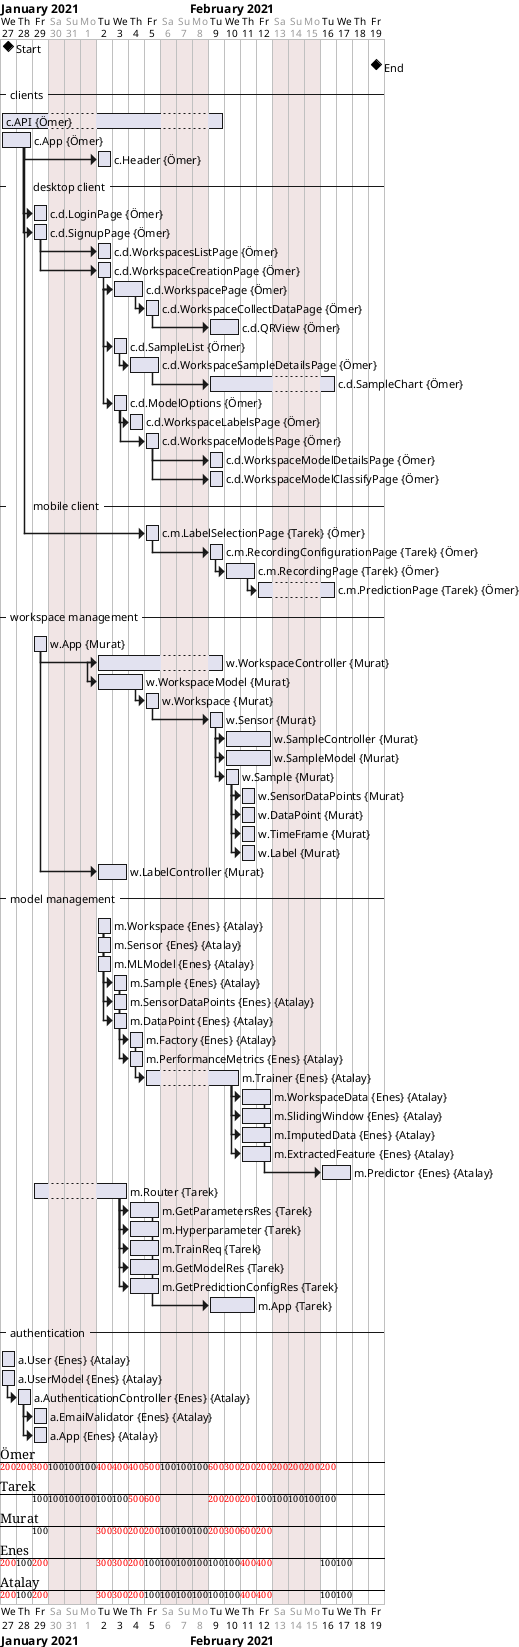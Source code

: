 @startgantt
Project starts 2021-01-27
saturday are closed
sunday are closed
monday are closed
' and ends 2021-02-19
[Start] happens 2021-01-27
[End] happens 2021-02-19
-- clients --
[c.API] on {Ömer} lasts 2 week
[c.App] on {Ömer} lasts 2 days
[c.Header] on {Ömer} starts 4 day after [c.App]'s end and lasts 1 day
-- \tdesktop client --
[c.d.LoginPage] on {Ömer} starts at [c.App]'s end and lasts 1 day
[c.d.SignupPage] on {Ömer} starts at [c.App]'s end and lasts 1 day
[c.d.WorkspacesListPage] on {Ömer} starts at [c.d.SignupPage]'s end and lasts 1 day
[c.d.WorkspaceCreationPage] on {Ömer} starts at [c.d.SignupPage]'s end and lasts 1 days
[c.d.WorkspacePage] on {Ömer} starts at [c.d.WorkspaceCreationPage]'s end and lasts 2 day
[c.d.WorkspaceCollectDataPage] on {Ömer} starts at [c.d.WorkspacePage]'s end and lasts 1 day
[c.d.QRView] on {Ömer} starts at [c.d.WorkspaceCollectDataPage]'s end and lasts 2 days
[c.d.SampleList] on {Ömer} starts at [c.d.WorkspacePage]'s start and lasts 1 day
[c.d.WorkspaceSampleDetailsPage] on {Ömer} starts at [c.d.SampleList]'s end and lasts 2 days
[c.d.SampleChart] on {Ömer} starts 2 days after [c.d.WorkspaceSampleDetailsPage]'s end and lasts 5 days
[c.d.ModelOptions] on {Ömer} starts at [c.d.WorkspacePage]'s start and lasts 1 day
[c.d.WorkspaceLabelsPage] on {Ömer} starts at [c.d.ModelOptions]'s end and lasts 1 day
[c.d.WorkspaceModelsPage] on {Ömer} starts 1 day after [c.d.ModelOptions]'s end and lasts 1 day
[c.d.WorkspaceModelDetailsPage] on {Ömer} starts at [c.d.WorkspaceModelsPage]'s end and lasts 1 day
[c.d.WorkspaceModelClassifyPage] on {Ömer} starts at [c.d.WorkspaceModelsPage]'s end and lasts 1 day
-- \tmobile client --
[c.m.LabelSelectionPage] on {Tarek} {Ömer} starts 7 days after [c.App]'s end and lasts 1 day
[c.m.RecordingConfigurationPage] on {Tarek} {Ömer} starts at [c.m.LabelSelectionPage]'s end and lasts 1 day
[c.m.RecordingPage] on {Tarek} {Ömer} starts at [c.m.RecordingConfigurationPage]'s end and lasts 3 day
[c.m.PredictionPage] on {Tarek} {Ömer} starts at [c.m.RecordingPage]'s end and lasts 3 day
-- workspace management --
[w.App] on {Murat} starts 2021-01-29 and  lasts 1 day
[w.WorkspaceController] on {Murat} starts 3 days after [w.App]'s end and lasts 5 day
[w.WorkspaceModel] on {Murat} starts at [w.WorkspaceController]'s start and lasts 3 day
[w.Workspace] on {Murat} starts at [w.WorkspaceModel]'s end and lasts 1 day
[w.Sensor] on {Murat} starts at [w.Workspace]'s end and lasts 1 day
[w.SampleController] on {Murat} starts at [w.Sensor]'s end and lasts 3 day
[w.SampleModel] on {Murat} starts at [w.SampleController]'s start and lasts 3 day
[w.Sample] on {Murat} starts at [w.SampleController]'s start and lasts 1 day
[w.SensorDataPoints] on {Murat} starts at [w.Sample]'s end and lasts 1 day
[w.DataPoint] on {Murat} starts at [w.SensorDataPoints]'s start and lasts 1 day
[w.TimeFrame] on {Murat} starts at [w.Sample]'s end and lasts 1 day
[w.Label] on {Murat} starts at [w.Sample]'s end and lasts 1 day
[w.LabelController] on {Murat} starts at [w.App]'s end and lasts 2 day
-- model management --
[m.Workspace] on {Enes} {Atalay} starts 2021-02-01 and lasts 1 day
[m.Sensor] on {Enes} {Atalay} starts 2021-02-01 and lasts 1 day 
[m.MLModel] on {Enes} {Atalay} starts 2021-02-01 and lasts 1 day
[m.Sample] on {Enes} {Atalay} starts at [m.Workspace]'s end and lasts 1 day
[m.SensorDataPoints] on {Enes} {Atalay} starts at [m.Workspace]'s end and lasts 1 day
[m.DataPoint] on {Enes} {Atalay} starts at [m.Workspace]'s end and lasts 1 day
[m.Factory] on {Enes} {Atalay} starts at [m.Sample]'s end and lasts 2 day
[m.PerformanceMetrics] on {Enes} {Atalay} starts at [m.Sample]'s end and lasts 2 day
[m.Trainer] on {Enes} {Atalay} starts at [m.Factory]'s end and lasts 5 day
[m.WorkspaceData] on {Enes} {Atalay} starts at [m.Trainer]'s end and lasts 3 day
[m.SlidingWindow] on {Enes} {Atalay} starts at [m.Trainer]'s end and lasts 3 day
[m.ImputedData] on {Enes} {Atalay} starts at [m.Trainer]'s end and lasts 3 day
[m.ExtractedFeature] on {Enes} {Atalay} starts at [m.Trainer]'s end and lasts 3 day
[m.Predictor] on {Enes} {Atalay} starts at [m.WorkspaceData]'s end and lasts 3 day
[m.Router] on {Tarek} starts 2021-01-29 and lasts 3 day
[m.GetParametersRes] on {Tarek} starts at [m.Router]'s end and lasts 2 day
[m.Hyperparameter] on {Tarek} starts at [m.Router]'s end and lasts 2 day
[m.TrainReq] on {Tarek} starts at [m.Router]'s end and lasts 2 day
[m.GetModelRes] on {Tarek} starts at [m.Router]'s end and lasts 2 day
[m.GetPredictionConfigRes] on {Tarek} starts at [m.Router]'s end and lasts 2 day
[m.App] on {Tarek} starts at [m.GetParametersRes]'s end and lasts 3 day
-- authentication --
[a.User] on {Enes} {Atalay} lasts 1 day
[a.UserModel] on {Enes} {Atalay} lasts 1 day
[a.AuthenticationController] on {Enes} {Atalay} starts at [a.UserModel]'s end and lasts 1 day
[a.EmailValidator] on {Enes} {Atalay} starts at [a.AuthenticationController]'s end and lasts 1 day
[a.App] on {Enes} {Atalay} starts at [a.AuthenticationController]'s end and lasts 1 day
@endgantt